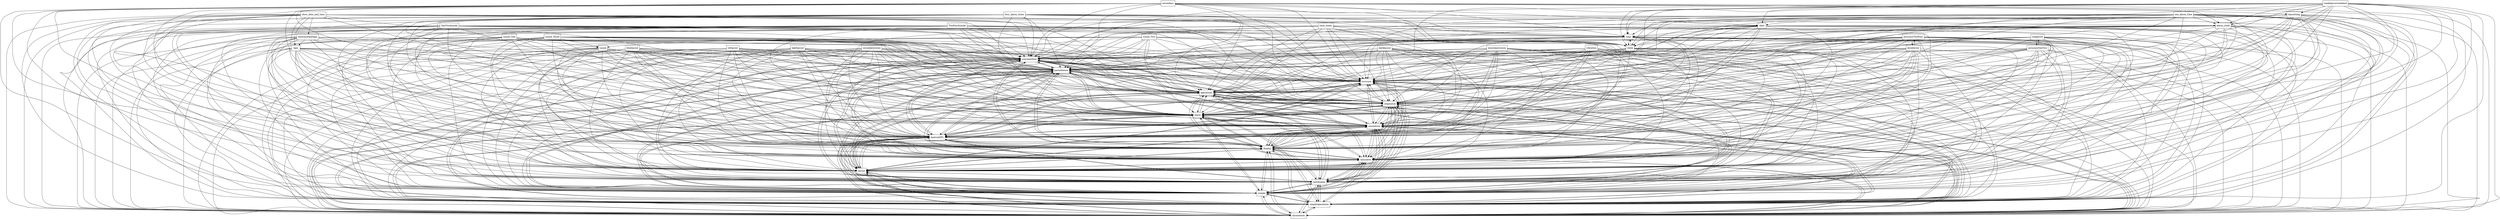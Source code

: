 digraph{
graph [rankdir=TB];
node [shape=box];
edge [arrowhead=normal];
0[label="darklayout",]
1[label="userinterface",]
2[label="parentheses",]
3[label="OneTwohmode",]
4[label="chronotools",]
5[label="simpleoperations",]
6[label="time_zones",]
7[label="sound_Three",]
8[label="stdlayout",]
9[label="lightlayout",]
10[label="sound_One",]
11[label="simple",]
12[label="four_alarm_times",]
13[label="accuracyTwoFour",]
14[label="date",]
15[label="time",]
16[label="minuteprecision",]
17[label="textdisplay",]
18[label="show_date_and_time",]
19[label="daysetting",]
20[label="layout",]
21[label="vibration",]
22[label="bluelayout",]
23[label="calculator",]
24[label="one_alarm_time",]
25[label="weekdaysorweekend",]
26[label="laps",]
27[label="secondprecision",]
28[label="clock",]
29[label="singlerow",]
30[label="sound_Two",]
31[label="display",]
32[label="alarm_clock",]
33[label="accuracyOneTwo",]
34[label="AndroidSPL",]
35[label="countdown",]
36[label="alarm",]
37[label="stopwatch",]
38[label="sound",]
39[label="TwoFourhmode",]
40[label="sevendays",]
41[label="showmultiplelaps",]
42[label="operations",]
43[label="doublerow",]
44[label="accuracy",]
0->1[label="",]
0->2[label="",]
0->4[label="",]
0->5[label="",]
0->11[label="",]
0->17[label="",]
0->20[label="",]
0->23[label="",]
0->31[label="",]
0->34[label="",]
0->35[label="",]
0->36[label="",]
0->37[label="",]
0->42[label="",]
0->44[label="",]
1->2[label="",]
1->4[label="",]
1->5[label="",]
1->11[label="",]
1->17[label="",]
1->20[label="",]
1->23[label="",]
1->31[label="",]
1->34[label="",]
1->35[label="",]
1->36[label="",]
1->37[label="",]
1->42[label="",]
1->44[label="",]
2->1[label="",]
2->4[label="",]
2->5[label="",]
2->11[label="",]
2->17[label="",]
2->20[label="",]
2->23[label="",]
2->31[label="",]
2->34[label="",]
2->35[label="",]
2->36[label="",]
2->37[label="",]
2->42[label="",]
2->44[label="",]
3->1[label="",]
3->2[label="",]
3->4[label="",]
3->5[label="",]
3->11[label="",]
3->15[label="",]
3->17[label="",]
3->20[label="",]
3->23[label="",]
3->28[label="",]
3->31[label="",]
3->34[label="",]
3->35[label="",]
3->36[label="",]
3->37[label="",]
3->42[label="",]
3->44[label="",]
4->1[label="",]
4->2[label="",]
4->5[label="",]
4->11[label="",]
4->17[label="",]
4->20[label="",]
4->23[label="",]
4->31[label="",]
4->34[label="",]
4->35[label="",]
4->36[label="",]
4->37[label="",]
4->42[label="",]
4->44[label="",]
5->1[label="",]
5->2[label="",]
5->4[label="",]
5->11[label="",]
5->17[label="",]
5->20[label="",]
5->23[label="",]
5->31[label="",]
5->34[label="",]
5->35[label="",]
5->36[label="",]
5->37[label="",]
5->42[label="",]
5->44[label="",]
6->1[label="",]
6->2[label="",]
6->4[label="",]
6->5[label="",]
6->11[label="",]
6->15[label="",]
6->17[label="",]
6->20[label="",]
6->23[label="",]
6->28[label="",]
6->31[label="",]
6->34[label="",]
6->35[label="",]
6->36[label="",]
6->37[label="",]
6->42[label="",]
6->44[label="",]
7->1[label="",]
7->2[label="",]
7->4[label="",]
7->5[label="",]
7->11[label="",]
7->17[label="",]
7->20[label="",]
7->23[label="",]
7->31[label="",]
7->34[label="",]
7->35[label="",]
7->36[label="",]
7->37[label="",]
7->38[label="",]
7->42[label="",]
7->44[label="",]
8->1[label="",]
8->2[label="",]
8->4[label="",]
8->5[label="",]
8->11[label="",]
8->17[label="",]
8->20[label="",]
8->23[label="",]
8->31[label="",]
8->34[label="",]
8->35[label="",]
8->36[label="",]
8->37[label="",]
8->42[label="",]
8->44[label="",]
9->1[label="",]
9->2[label="",]
9->4[label="",]
9->5[label="",]
9->11[label="",]
9->17[label="",]
9->20[label="",]
9->23[label="",]
9->31[label="",]
9->34[label="",]
9->35[label="",]
9->36[label="",]
9->37[label="",]
9->42[label="",]
9->44[label="",]
10->1[label="",]
10->2[label="",]
10->4[label="",]
10->5[label="",]
10->11[label="",]
10->17[label="",]
10->20[label="",]
10->23[label="",]
10->31[label="",]
10->34[label="",]
10->35[label="",]
10->36[label="",]
10->37[label="",]
10->38[label="",]
10->42[label="",]
10->44[label="",]
11->1[label="",]
11->2[label="",]
11->4[label="",]
11->5[label="",]
11->17[label="",]
11->20[label="",]
11->23[label="",]
11->31[label="",]
11->34[label="",]
11->35[label="",]
11->36[label="",]
11->37[label="",]
11->42[label="",]
11->44[label="",]
12->1[label="",]
12->2[label="",]
12->4[label="",]
12->5[label="",]
12->11[label="",]
12->15[label="",]
12->17[label="",]
12->20[label="",]
12->23[label="",]
12->28[label="",]
12->31[label="",]
12->32[label="",]
12->34[label="",]
12->35[label="",]
12->36[label="",]
12->37[label="",]
12->42[label="",]
12->44[label="",]
13->1[label="",]
13->2[label="",]
13->4[label="",]
13->5[label="",]
13->11[label="",]
13->17[label="",]
13->20[label="",]
13->23[label="",]
13->31[label="",]
13->34[label="",]
13->35[label="",]
13->36[label="",]
13->37[label="",]
13->42[label="",]
13->43[label="",]
13->44[label="",]
14->1[label="",]
14->2[label="",]
14->4[label="",]
14->5[label="",]
14->11[label="",]
14->15[label="",]
14->17[label="",]
14->20[label="",]
14->23[label="",]
14->28[label="",]
14->31[label="",]
14->34[label="",]
14->35[label="",]
14->36[label="",]
14->37[label="",]
14->42[label="",]
14->44[label="",]
15->1[label="",]
15->2[label="",]
15->4[label="",]
15->5[label="",]
15->11[label="",]
15->17[label="",]
15->20[label="",]
15->23[label="",]
15->28[label="",]
15->31[label="",]
15->34[label="",]
15->35[label="",]
15->36[label="",]
15->37[label="",]
15->42[label="",]
15->44[label="",]
16->1[label="",]
16->2[label="",]
16->4[label="",]
16->5[label="",]
16->11[label="",]
16->17[label="",]
16->20[label="",]
16->23[label="",]
16->31[label="",]
16->34[label="",]
16->35[label="",]
16->36[label="",]
16->37[label="",]
16->42[label="",]
16->44[label="",]
17->1[label="",]
17->2[label="",]
17->4[label="",]
17->5[label="",]
17->11[label="",]
17->20[label="",]
17->23[label="",]
17->31[label="",]
17->34[label="",]
17->35[label="",]
17->36[label="",]
17->37[label="",]
17->42[label="",]
17->44[label="",]
18->1[label="",]
18->2[label="",]
18->4[label="",]
18->5[label="",]
18->11[label="",]
18->14[label="",]
18->15[label="",]
18->17[label="",]
18->20[label="",]
18->23[label="",]
18->26[label="",]
18->28[label="",]
18->31[label="",]
18->34[label="",]
18->35[label="",]
18->36[label="",]
18->37[label="",]
18->41[label="",]
18->42[label="",]
18->44[label="",]
19->1[label="",]
19->2[label="",]
19->4[label="",]
19->5[label="",]
19->11[label="",]
19->14[label="",]
19->15[label="",]
19->17[label="",]
19->20[label="",]
19->23[label="",]
19->28[label="",]
19->31[label="",]
19->32[label="",]
19->34[label="",]
19->35[label="",]
19->36[label="",]
19->37[label="",]
19->42[label="",]
19->44[label="",]
20->1[label="",]
20->2[label="",]
20->4[label="",]
20->5[label="",]
20->11[label="",]
20->17[label="",]
20->23[label="",]
20->31[label="",]
20->34[label="",]
20->35[label="",]
20->36[label="",]
20->37[label="",]
20->42[label="",]
20->44[label="",]
21->1[label="",]
21->2[label="",]
21->4[label="",]
21->5[label="",]
21->11[label="",]
21->17[label="",]
21->20[label="",]
21->23[label="",]
21->31[label="",]
21->34[label="",]
21->35[label="",]
21->36[label="",]
21->37[label="",]
21->42[label="",]
21->44[label="",]
22->1[label="",]
22->2[label="",]
22->4[label="",]
22->5[label="",]
22->11[label="",]
22->17[label="",]
22->20[label="",]
22->23[label="",]
22->31[label="",]
22->34[label="",]
22->35[label="",]
22->36[label="",]
22->37[label="",]
22->42[label="",]
22->44[label="",]
23->1[label="",]
23->2[label="",]
23->4[label="",]
23->5[label="",]
23->11[label="",]
23->17[label="",]
23->20[label="",]
23->31[label="",]
23->34[label="",]
23->35[label="",]
23->36[label="",]
23->37[label="",]
23->42[label="",]
23->44[label="",]
24->1[label="",]
24->2[label="",]
24->4[label="",]
24->5[label="",]
24->11[label="",]
24->15[label="",]
24->17[label="",]
24->20[label="",]
24->23[label="",]
24->28[label="",]
24->31[label="",]
24->32[label="",]
24->34[label="",]
24->35[label="",]
24->36[label="",]
24->37[label="",]
24->42[label="",]
24->44[label="",]
25->1[label="",]
25->2[label="",]
25->4[label="",]
25->5[label="",]
25->11[label="",]
25->14[label="",]
25->15[label="",]
25->17[label="",]
25->19[label="",]
25->20[label="",]
25->23[label="",]
25->28[label="",]
25->31[label="",]
25->32[label="",]
25->34[label="",]
25->35[label="",]
25->36[label="",]
25->37[label="",]
25->42[label="",]
25->44[label="",]
26->1[label="",]
26->2[label="",]
26->4[label="",]
26->5[label="",]
26->11[label="",]
26->17[label="",]
26->20[label="",]
26->23[label="",]
26->31[label="",]
26->34[label="",]
26->35[label="",]
26->36[label="",]
26->37[label="",]
26->42[label="",]
26->44[label="",]
27->1[label="",]
27->2[label="",]
27->4[label="",]
27->5[label="",]
27->11[label="",]
27->17[label="",]
27->20[label="",]
27->23[label="",]
27->31[label="",]
27->34[label="",]
27->35[label="",]
27->36[label="",]
27->37[label="",]
27->42[label="",]
27->44[label="",]
28->1[label="",]
28->2[label="",]
28->4[label="",]
28->5[label="",]
28->11[label="",]
28->15[label="",]
28->17[label="",]
28->20[label="",]
28->23[label="",]
28->31[label="",]
28->34[label="",]
28->35[label="",]
28->36[label="",]
28->37[label="",]
28->42[label="",]
28->44[label="",]
29->1[label="",]
29->2[label="",]
29->4[label="",]
29->5[label="",]
29->11[label="",]
29->17[label="",]
29->20[label="",]
29->23[label="",]
29->31[label="",]
29->33[label="",]
29->34[label="",]
29->35[label="",]
29->36[label="",]
29->37[label="",]
29->42[label="",]
29->44[label="",]
30->1[label="",]
30->2[label="",]
30->4[label="",]
30->5[label="",]
30->11[label="",]
30->17[label="",]
30->20[label="",]
30->23[label="",]
30->31[label="",]
30->34[label="",]
30->35[label="",]
30->36[label="",]
30->37[label="",]
30->38[label="",]
30->42[label="",]
30->44[label="",]
31->1[label="",]
31->2[label="",]
31->4[label="",]
31->5[label="",]
31->11[label="",]
31->17[label="",]
31->20[label="",]
31->23[label="",]
31->34[label="",]
31->35[label="",]
31->36[label="",]
31->37[label="",]
31->42[label="",]
31->44[label="",]
32->1[label="",]
32->2[label="",]
32->4[label="",]
32->5[label="",]
32->11[label="",]
32->15[label="",]
32->17[label="",]
32->20[label="",]
32->23[label="",]
32->28[label="",]
32->31[label="",]
32->34[label="",]
32->35[label="",]
32->36[label="",]
32->37[label="",]
32->42[label="",]
32->44[label="",]
33->1[label="",]
33->2[label="",]
33->4[label="",]
33->5[label="",]
33->11[label="",]
33->17[label="",]
33->20[label="",]
33->23[label="",]
33->29[label="",]
33->31[label="",]
33->34[label="",]
33->35[label="",]
33->36[label="",]
33->37[label="",]
33->42[label="",]
33->44[label="",]
34->1[label="",]
34->2[label="",]
34->4[label="",]
34->5[label="",]
34->11[label="",]
34->17[label="",]
34->20[label="",]
34->23[label="",]
34->31[label="",]
34->35[label="",]
34->36[label="",]
34->37[label="",]
34->42[label="",]
34->44[label="",]
35->1[label="",]
35->2[label="",]
35->4[label="",]
35->5[label="",]
35->11[label="",]
35->17[label="",]
35->20[label="",]
35->23[label="",]
35->31[label="",]
35->34[label="",]
35->36[label="",]
35->37[label="",]
35->42[label="",]
35->44[label="",]
36->1[label="",]
36->2[label="",]
36->4[label="",]
36->5[label="",]
36->11[label="",]
36->17[label="",]
36->20[label="",]
36->23[label="",]
36->31[label="",]
36->34[label="",]
36->35[label="",]
36->37[label="",]
36->42[label="",]
36->44[label="",]
37->1[label="",]
37->2[label="",]
37->4[label="",]
37->5[label="",]
37->11[label="",]
37->17[label="",]
37->20[label="",]
37->23[label="",]
37->31[label="",]
37->34[label="",]
37->35[label="",]
37->36[label="",]
37->42[label="",]
37->44[label="",]
38->1[label="",]
38->2[label="",]
38->4[label="",]
38->5[label="",]
38->11[label="",]
38->17[label="",]
38->20[label="",]
38->23[label="",]
38->31[label="",]
38->34[label="",]
38->35[label="",]
38->36[label="",]
38->37[label="",]
38->42[label="",]
38->44[label="",]
39->1[label="",]
39->2[label="",]
39->4[label="",]
39->5[label="",]
39->11[label="",]
39->15[label="",]
39->17[label="",]
39->20[label="",]
39->23[label="",]
39->28[label="",]
39->31[label="",]
39->34[label="",]
39->35[label="",]
39->36[label="",]
39->37[label="",]
39->42[label="",]
39->44[label="",]
40->1[label="",]
40->2[label="",]
40->4[label="",]
40->5[label="",]
40->11[label="",]
40->14[label="",]
40->15[label="",]
40->17[label="",]
40->19[label="",]
40->20[label="",]
40->23[label="",]
40->28[label="",]
40->31[label="",]
40->32[label="",]
40->34[label="",]
40->35[label="",]
40->36[label="",]
40->37[label="",]
40->42[label="",]
40->44[label="",]
41->1[label="",]
41->2[label="",]
41->4[label="",]
41->5[label="",]
41->11[label="",]
41->17[label="",]
41->20[label="",]
41->23[label="",]
41->26[label="",]
41->31[label="",]
41->34[label="",]
41->35[label="",]
41->36[label="",]
41->37[label="",]
41->42[label="",]
41->44[label="",]
42->1[label="",]
42->2[label="",]
42->4[label="",]
42->5[label="",]
42->11[label="",]
42->17[label="",]
42->20[label="",]
42->23[label="",]
42->31[label="",]
42->34[label="",]
42->35[label="",]
42->36[label="",]
42->37[label="",]
42->44[label="",]
43->1[label="",]
43->2[label="",]
43->4[label="",]
43->5[label="",]
43->11[label="",]
43->13[label="",]
43->17[label="",]
43->20[label="",]
43->23[label="",]
43->31[label="",]
43->34[label="",]
43->35[label="",]
43->36[label="",]
43->37[label="",]
43->42[label="",]
43->44[label="",]
44->1[label="",]
44->2[label="",]
44->4[label="",]
44->5[label="",]
44->11[label="",]
44->17[label="",]
44->20[label="",]
44->23[label="",]
44->31[label="",]
44->34[label="",]
44->35[label="",]
44->36[label="",]
44->37[label="",]
44->42[label="",]
}
